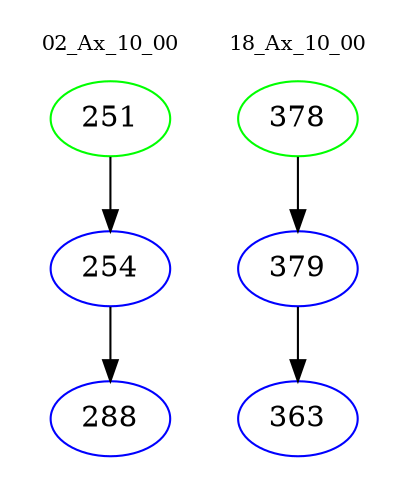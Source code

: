 digraph{
subgraph cluster_0 {
color = white
label = "02_Ax_10_00";
fontsize=10;
T0_251 [label="251", color="green"]
T0_251 -> T0_254 [color="black"]
T0_254 [label="254", color="blue"]
T0_254 -> T0_288 [color="black"]
T0_288 [label="288", color="blue"]
}
subgraph cluster_1 {
color = white
label = "18_Ax_10_00";
fontsize=10;
T1_378 [label="378", color="green"]
T1_378 -> T1_379 [color="black"]
T1_379 [label="379", color="blue"]
T1_379 -> T1_363 [color="black"]
T1_363 [label="363", color="blue"]
}
}
